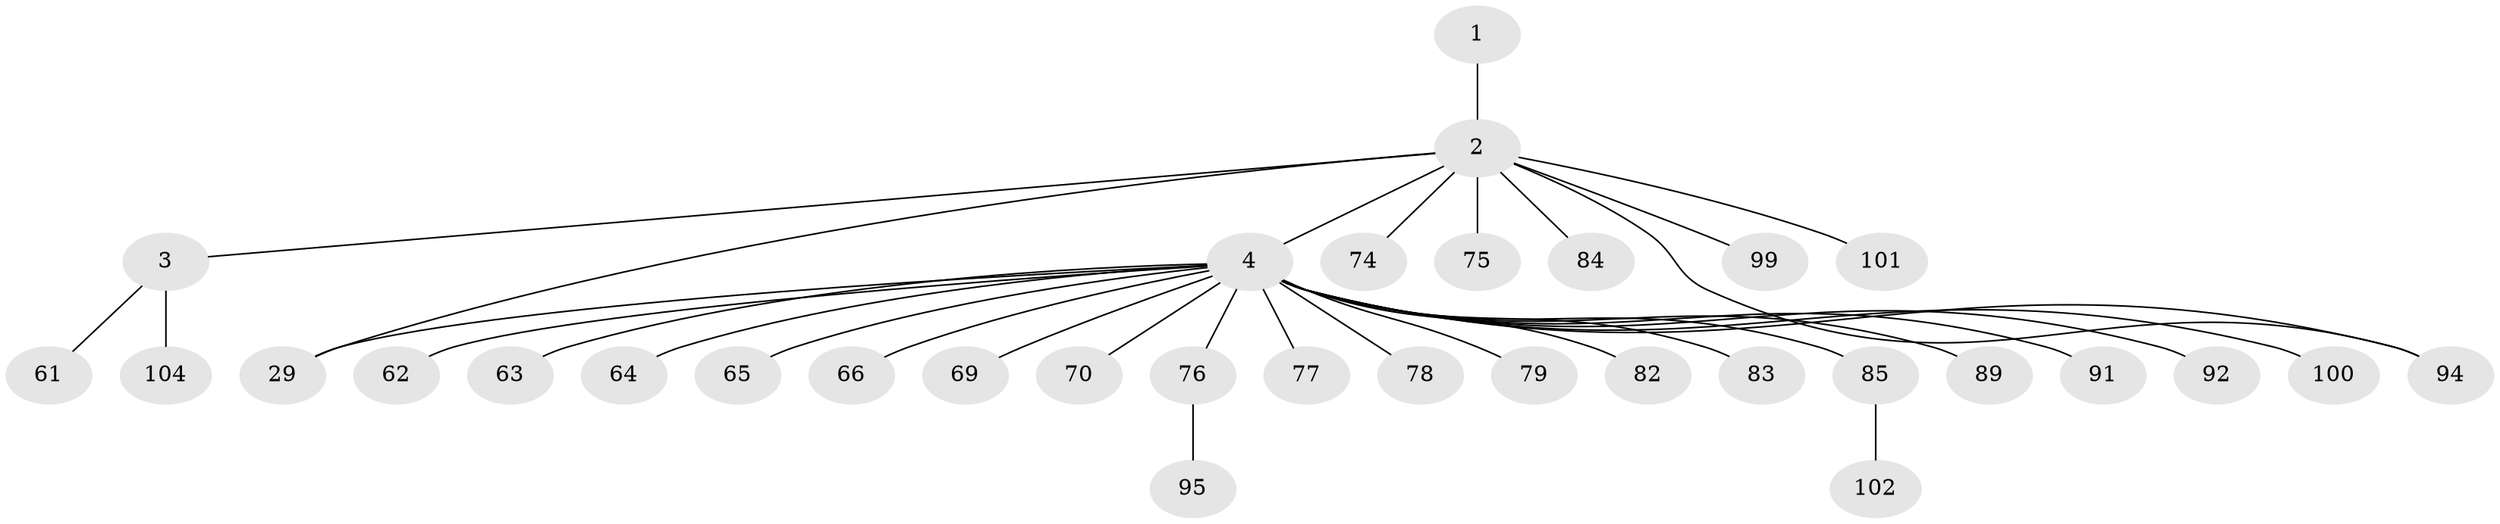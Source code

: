 // original degree distribution, {1: 0.6181818181818182, 24: 0.00909090909090909, 5: 0.02727272727272727, 27: 0.00909090909090909, 3: 0.045454545454545456, 18: 0.00909090909090909, 2: 0.2545454545454545, 7: 0.00909090909090909, 6: 0.00909090909090909, 4: 0.00909090909090909}
// Generated by graph-tools (version 1.1) at 2025/18/03/04/25 18:18:10]
// undirected, 33 vertices, 34 edges
graph export_dot {
graph [start="1"]
  node [color=gray90,style=filled];
  1;
  2 [super="+73+25+13+19+30+17+11+34+28+53+55+58+12+22+33+8"];
  3 [super="+67+31"];
  4 [super="+81+5+6+16+108+96+97+87+40+54+47+50+51+44+59+35+7+41"];
  29;
  61 [super="+80"];
  62;
  63;
  64;
  65;
  66;
  69 [super="+90"];
  70;
  74;
  75;
  76;
  77;
  78;
  79;
  82;
  83;
  84;
  85;
  89;
  91;
  92;
  94;
  95;
  99 [super="+109"];
  100;
  101;
  102;
  104;
  1 -- 2;
  2 -- 3;
  2 -- 4 [weight=2];
  2 -- 29;
  2 -- 74;
  2 -- 84;
  2 -- 99 [weight=2];
  2 -- 75;
  2 -- 101;
  2 -- 94;
  3 -- 61;
  3 -- 104;
  4 -- 29;
  4 -- 76;
  4 -- 77;
  4 -- 82;
  4 -- 92;
  4 -- 64;
  4 -- 65;
  4 -- 66 [weight=2];
  4 -- 100;
  4 -- 79;
  4 -- 85;
  4 -- 62;
  4 -- 78;
  4 -- 94;
  4 -- 69;
  4 -- 70;
  4 -- 83;
  4 -- 89;
  4 -- 91;
  4 -- 63;
  76 -- 95;
  85 -- 102;
}
